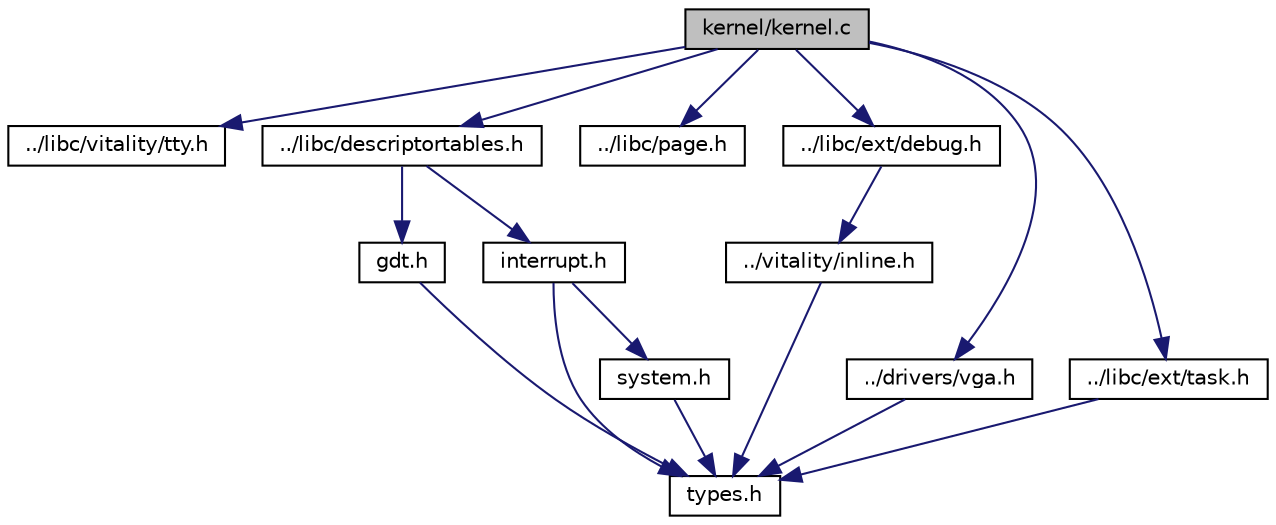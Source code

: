 digraph "kernel/kernel.c"
{
  edge [fontname="Helvetica",fontsize="10",labelfontname="Helvetica",labelfontsize="10"];
  node [fontname="Helvetica",fontsize="10",shape=record];
  Node0 [label="kernel/kernel.c",height=0.2,width=0.4,color="black", fillcolor="grey75", style="filled", fontcolor="black"];
  Node0 -> Node1 [color="midnightblue",fontsize="10",style="solid",fontname="Helvetica"];
  Node1 [label="../libc/vitality/tty.h",height=0.2,width=0.4,color="black", fillcolor="white", style="filled",URL="$a00110.html"];
  Node0 -> Node2 [color="midnightblue",fontsize="10",style="solid",fontname="Helvetica"];
  Node2 [label="../libc/descriptortables.h",height=0.2,width=0.4,color="black", fillcolor="white", style="filled",URL="$a00026.html"];
  Node2 -> Node3 [color="midnightblue",fontsize="10",style="solid",fontname="Helvetica"];
  Node3 [label="gdt.h",height=0.2,width=0.4,color="black", fillcolor="white", style="filled",URL="$a00059.html"];
  Node3 -> Node4 [color="midnightblue",fontsize="10",style="solid",fontname="Helvetica"];
  Node4 [label="types.h",height=0.2,width=0.4,color="black", fillcolor="white", style="filled",URL="$a00092.html"];
  Node2 -> Node5 [color="midnightblue",fontsize="10",style="solid",fontname="Helvetica"];
  Node5 [label="interrupt.h",height=0.2,width=0.4,color="black", fillcolor="white", style="filled",URL="$a00065.html"];
  Node5 -> Node4 [color="midnightblue",fontsize="10",style="solid",fontname="Helvetica"];
  Node5 -> Node6 [color="midnightblue",fontsize="10",style="solid",fontname="Helvetica"];
  Node6 [label="system.h",height=0.2,width=0.4,color="black", fillcolor="white", style="filled",URL="$a00089.html"];
  Node6 -> Node4 [color="midnightblue",fontsize="10",style="solid",fontname="Helvetica"];
  Node0 -> Node7 [color="midnightblue",fontsize="10",style="solid",fontname="Helvetica"];
  Node7 [label="../libc/page.h",height=0.2,width=0.4,color="black", fillcolor="white", style="filled",URL="$a00077.html"];
  Node0 -> Node8 [color="midnightblue",fontsize="10",style="solid",fontname="Helvetica"];
  Node8 [label="../libc/ext/debug.h",height=0.2,width=0.4,color="black", fillcolor="white", style="filled",URL="$a00032.html"];
  Node8 -> Node9 [color="midnightblue",fontsize="10",style="solid",fontname="Helvetica"];
  Node9 [label="../vitality/inline.h",height=0.2,width=0.4,color="black", fillcolor="white", style="filled",URL="$a00104.html"];
  Node9 -> Node4 [color="midnightblue",fontsize="10",style="solid",fontname="Helvetica"];
  Node0 -> Node10 [color="midnightblue",fontsize="10",style="solid",fontname="Helvetica"];
  Node10 [label="../drivers/vga.h",height=0.2,width=0.4,color="black", fillcolor="white", style="filled",URL="$a00017.html"];
  Node10 -> Node4 [color="midnightblue",fontsize="10",style="solid",fontname="Helvetica"];
  Node0 -> Node11 [color="midnightblue",fontsize="10",style="solid",fontname="Helvetica"];
  Node11 [label="../libc/ext/task.h",height=0.2,width=0.4,color="black", fillcolor="white", style="filled",URL="$a00047.html"];
  Node11 -> Node4 [color="midnightblue",fontsize="10",style="solid",fontname="Helvetica"];
}
